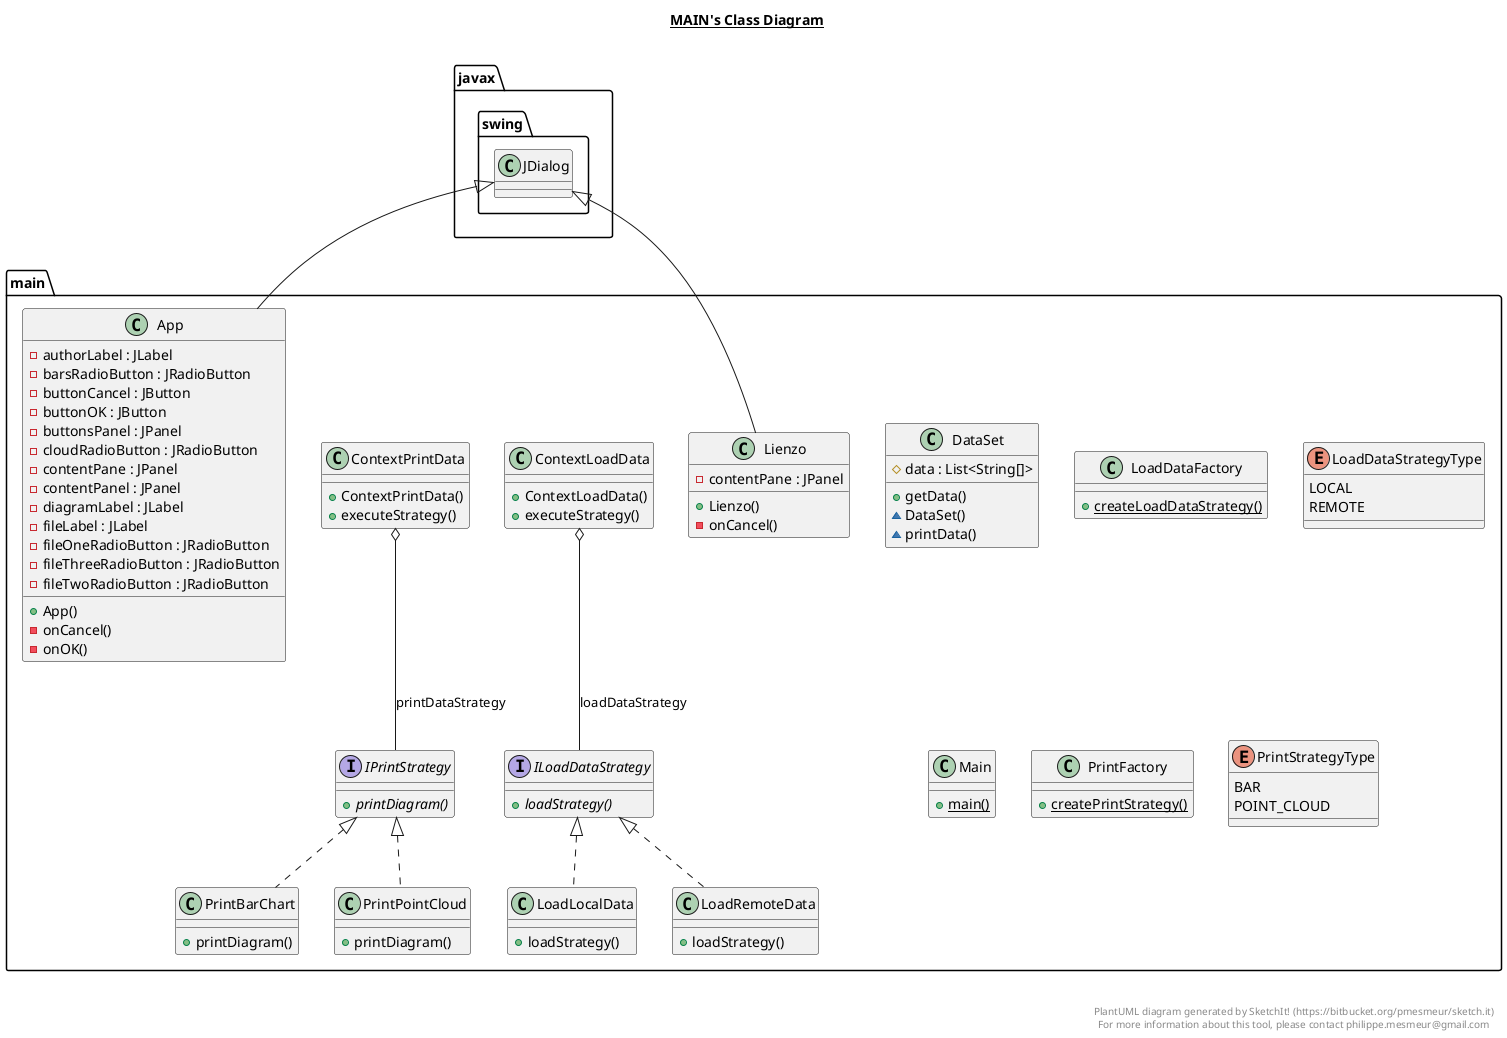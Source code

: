 @startuml

title __MAIN's Class Diagram__\n

  namespace main {
    class main.App {
        - authorLabel : JLabel
        - barsRadioButton : JRadioButton
        - buttonCancel : JButton
        - buttonOK : JButton
        - buttonsPanel : JPanel
        - cloudRadioButton : JRadioButton
        - contentPane : JPanel
        - contentPanel : JPanel
        - diagramLabel : JLabel
        - fileLabel : JLabel
        - fileOneRadioButton : JRadioButton
        - fileThreeRadioButton : JRadioButton
        - fileTwoRadioButton : JRadioButton
        + App()
        - onCancel()
        - onOK()
    }
  }
  

  namespace main {
    class main.ContextLoadData {
        + ContextLoadData()
        + executeStrategy()
    }
  }
  

  namespace main {
    class main.ContextPrintData {
        + ContextPrintData()
        + executeStrategy()
    }
  }
  

  namespace main {
    class main.DataSet {
        # data : List<String[]>
        + getData()
        ~ DataSet()
        ~ printData()
    }
  }
  

  namespace main {
    interface main.ILoadDataStrategy {
        {abstract} + loadStrategy()
    }
  }
  

  namespace main {
    interface main.IPrintStrategy {
        {abstract} + printDiagram()
    }
  }
  

  namespace main {
    class main.Lienzo {
        - contentPane : JPanel
        + Lienzo()
        - onCancel()
    }
  }
  

  namespace main {
    class main.LoadDataFactory {
        {static} + createLoadDataStrategy()
    }
  }
  

  namespace main {
    enum LoadDataStrategyType {
      LOCAL
      REMOTE
    }
  }
  

  namespace main {
    class main.LoadLocalData {
        + loadStrategy()
    }
  }
  

  namespace main {
    class main.LoadRemoteData {
        + loadStrategy()
    }
  }
  

  namespace main {
    class main.Main {
        {static} + main()
    }
  }
  

  namespace main {
    class main.PrintBarChart {
        + printDiagram()
    }
  }
  

  namespace main {
    class main.PrintFactory {
        {static} + createPrintStrategy()
    }
  }
  

  namespace main {
    class main.PrintPointCloud {
        + printDiagram()
    }
  }
  

  namespace main {
    enum PrintStrategyType {
      BAR
      POINT_CLOUD
    }
  }
  

  main.App -up-|> javax.swing.JDialog
  main.ContextLoadData o-- main.ILoadDataStrategy : loadDataStrategy
  main.ContextPrintData o-- main.IPrintStrategy : printDataStrategy
  main.Lienzo -up-|> javax.swing.JDialog
  main.LoadLocalData .up.|> main.ILoadDataStrategy
  main.LoadRemoteData .up.|> main.ILoadDataStrategy
  main.PrintBarChart .up.|> main.IPrintStrategy
  main.PrintPointCloud .up.|> main.IPrintStrategy


right footer


PlantUML diagram generated by SketchIt! (https://bitbucket.org/pmesmeur/sketch.it)
For more information about this tool, please contact philippe.mesmeur@gmail.com
endfooter

@enduml
